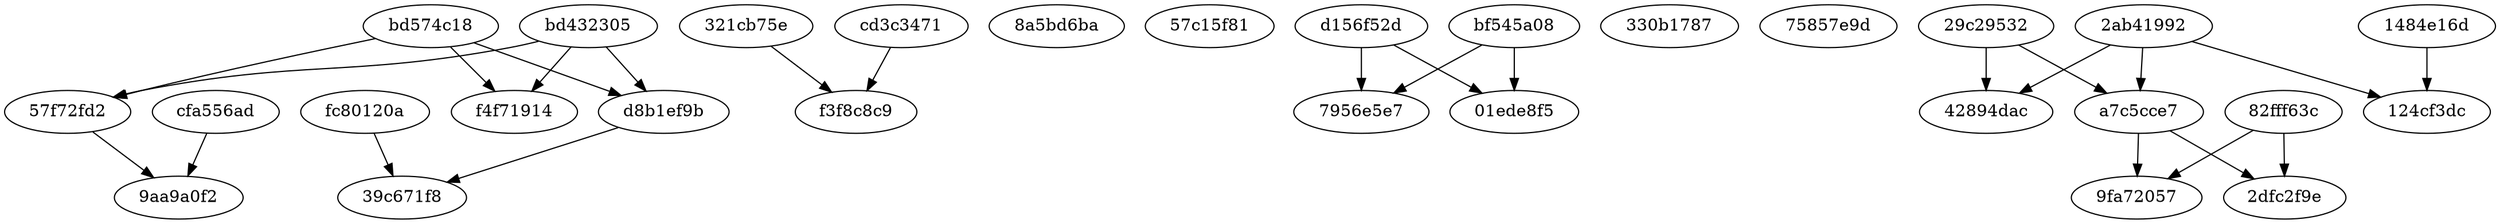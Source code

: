 digraph {
"bd574c18"
"bd432305"

"321cb75e"
"cd3c3471"

"8a5bd6ba"
"57c15f81"

"d156f52d"
"bf545a08"

"bd574c18" -> "d8b1ef9b"
"bd432305" -> "d8b1ef9b"

"321cb75e" -> "f3f8c8c9"
"cd3c3471" -> "f3f8c8c9"

"bf545a08" -> "7956e5e7"
"d156f52d" -> "7956e5e7"

"bd574c18" -> "57f72fd2"
"bd432305" -> "57f72fd2"

"bf545a08" -> "01ede8f5"
"d156f52d" -> "01ede8f5"

"330b1787"
"75857e9d"

"bd574c18" -> "f4f71914"
"bd432305" -> "f4f71914"

"29c29532"
"2ab41992"

"29c29532" -> "42894dac"
"2ab41992" -> "42894dac"

"29c29532" -> "a7c5cce7"
"2ab41992" -> "a7c5cce7"

"2ab41992"
"1484e16d"

"1484e16d" -> "124cf3dc"
"2ab41992" -> "124cf3dc"

"d8b1ef9b"
"fc80120a"

"d8b1ef9b" -> "39c671f8"
"fc80120a" -> "39c671f8"

"57f72fd2"
"cfa556ad"

"57f72fd2" -> "9aa9a0f2"
"cfa556ad" -> "9aa9a0f2"

"1484e16d"
"01ede8f5"

"a7c5cce7"
"82fff63c"

"82fff63c" -> "9fa72057"
"a7c5cce7" -> "9fa72057"

"82fff63c" -> "2dfc2f9e"
"a7c5cce7" -> "2dfc2f9e"

"f3f8c8c9"
"57f72fd2"
}